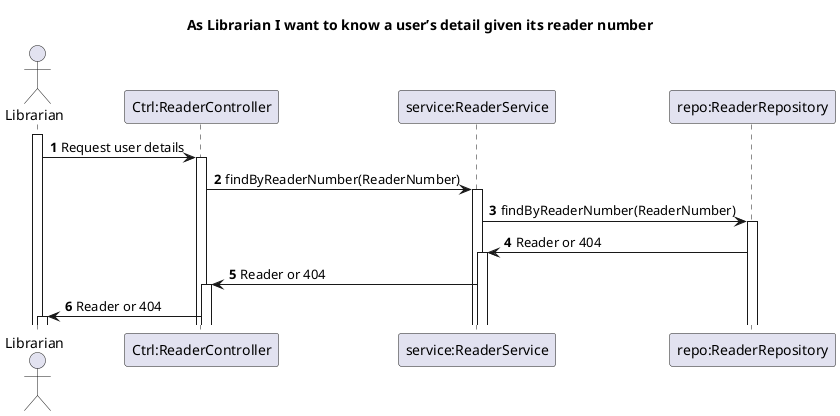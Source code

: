 @startuml
'https://plantuml.com/sequence-diagram
autoactivate on
autonumber

title As Librarian I want to know a user’s detail given its reader number

actor "Librarian" as User
participant "Ctrl:ReaderController" as Ctrl
participant "service:ReaderService" as Service
participant "repo:ReaderRepository" as Repo
activate User

User -> Ctrl: Request user details
Ctrl -> Service: findByReaderNumber(ReaderNumber)
Service -> Repo: findByReaderNumber(ReaderNumber)
Repo -> Service: Reader or 404
Service -> Ctrl: Reader or 404
Ctrl -> User: Reader or 404

@enduml
